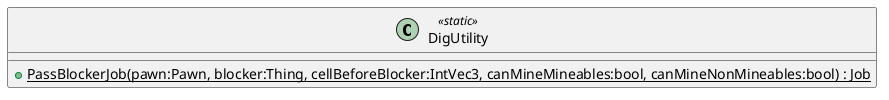 @startuml
class DigUtility <<static>> {
    + {static} PassBlockerJob(pawn:Pawn, blocker:Thing, cellBeforeBlocker:IntVec3, canMineMineables:bool, canMineNonMineables:bool) : Job
}
@enduml
